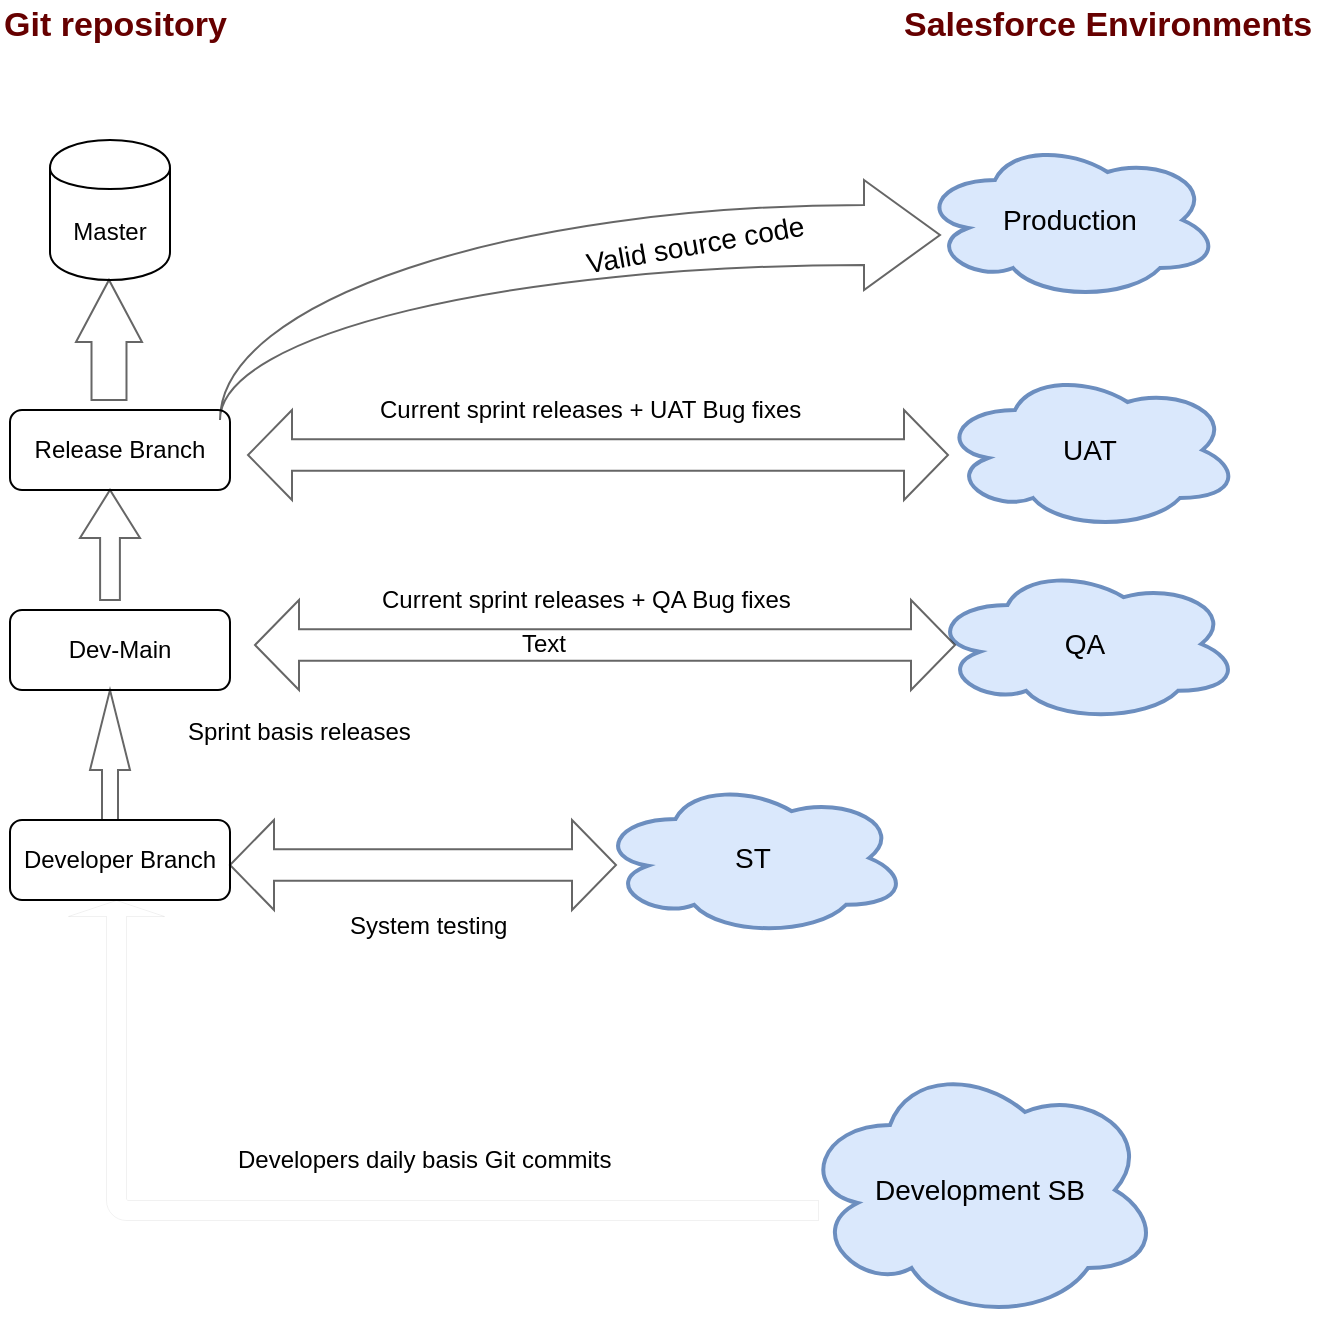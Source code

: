 <mxfile pages="1" version="11.2.5" type="github"><diagram id="ugZ9LgQXZQDwEc-XwA1F" name="Page-1"><mxGraphModel dx="924" dy="403" grid="1" gridSize="10" guides="1" tooltips="1" connect="1" arrows="1" fold="1" page="1" pageScale="1" pageWidth="850" pageHeight="1100" math="0" shadow="0"><root><mxCell id="0"/><mxCell id="1" parent="0"/><mxCell id="pKMbjU2xyeOJQkZC159j-1" value="Master" style="shape=cylinder;whiteSpace=wrap;html=1;boundedLbl=1;backgroundOutline=1;" parent="1" vertex="1"><mxGeometry x="75" y="90" width="60" height="70" as="geometry"/></mxCell><mxCell id="pKMbjU2xyeOJQkZC159j-2" value="Release Branch" style="rounded=1;whiteSpace=wrap;html=1;" parent="1" vertex="1"><mxGeometry x="55" y="225" width="110" height="40" as="geometry"/></mxCell><mxCell id="pKMbjU2xyeOJQkZC159j-3" value="Developer Branch" style="rounded=1;whiteSpace=wrap;html=1;" parent="1" vertex="1"><mxGeometry x="55" y="430" width="110" height="40" as="geometry"/></mxCell><mxCell id="pKMbjU2xyeOJQkZC159j-5" value="Production" style="ellipse;shape=cloud;strokeWidth=2;fontSize=14;whiteSpace=wrap;html=1;align=center;fillColor=#dae8fc;strokeColor=#6c8ebf;" parent="1" vertex="1"><mxGeometry x="510" y="90" width="150" height="80" as="geometry"/></mxCell><mxCell id="pKMbjU2xyeOJQkZC159j-6" value="&lt;font style=&quot;font-size: 17px&quot;&gt;&lt;b&gt;Salesforce Environments&amp;nbsp;&lt;/b&gt;&lt;/font&gt;" style="text;html=1;resizable=0;points=[];autosize=1;align=left;verticalAlign=top;spacingTop=-4;fontColor=#660000;" parent="1" vertex="1"><mxGeometry x="500" y="20" width="220" height="20" as="geometry"/></mxCell><mxCell id="pKMbjU2xyeOJQkZC159j-7" value="&lt;font style=&quot;font-size: 17px&quot;&gt;&lt;b&gt;Git repository&amp;nbsp;&lt;/b&gt;&lt;/font&gt;" style="text;html=1;resizable=0;points=[];autosize=1;align=left;verticalAlign=top;spacingTop=-4;fontColor=#660000;" parent="1" vertex="1"><mxGeometry x="50" y="20" width="130" height="20" as="geometry"/></mxCell><mxCell id="pKMbjU2xyeOJQkZC159j-8" value="UAT" style="ellipse;shape=cloud;strokeWidth=2;fontSize=14;whiteSpace=wrap;html=1;align=center;fillColor=#dae8fc;strokeColor=#6c8ebf;" parent="1" vertex="1"><mxGeometry x="520" y="205" width="150" height="80" as="geometry"/></mxCell><mxCell id="pKMbjU2xyeOJQkZC159j-9" value="QA" style="ellipse;shape=cloud;strokeWidth=2;fontSize=14;whiteSpace=wrap;html=1;align=center;fillColor=#dae8fc;strokeColor=#6c8ebf;" parent="1" vertex="1"><mxGeometry x="515" y="303" width="155" height="78" as="geometry"/></mxCell><mxCell id="pKMbjU2xyeOJQkZC159j-10" value="Development SB" style="ellipse;shape=cloud;strokeWidth=2;fontSize=14;whiteSpace=wrap;html=1;align=center;fillColor=#dae8fc;strokeColor=#6c8ebf;" parent="1" vertex="1"><mxGeometry x="450" y="550" width="180" height="130" as="geometry"/></mxCell><mxCell id="pKMbjU2xyeOJQkZC159j-11" value="Dev-Main" style="rounded=1;whiteSpace=wrap;html=1;" parent="1" vertex="1"><mxGeometry x="55" y="325" width="110" height="40" as="geometry"/></mxCell><mxCell id="pKMbjU2xyeOJQkZC159j-12" value="" style="html=1;shadow=0;dashed=1;align=center;verticalAlign=middle;shape=mxgraph.arrows2.bendArrow;dy=5;dx=8;notch=0;arrowHead=48;rounded=1;direction=north;opacity=60;strokeWidth=0;fillColor=none;" parent="1" vertex="1"><mxGeometry x="84" y="470" width="375" height="160" as="geometry"/></mxCell><mxCell id="pKMbjU2xyeOJQkZC159j-15" value="Developers daily basis Git commits&amp;nbsp;" style="text;html=1;resizable=0;points=[];autosize=1;align=left;verticalAlign=top;spacingTop=-4;" parent="1" vertex="1"><mxGeometry x="167" y="590" width="210" height="20" as="geometry"/></mxCell><mxCell id="pKMbjU2xyeOJQkZC159j-18" value="" style="html=1;shadow=0;dashed=0;align=center;verticalAlign=middle;shape=mxgraph.arrows2.arrow;dy=0.6;dx=40;direction=north;notch=0;rounded=0;strokeWidth=1;fillColor=none;opacity=60;" parent="1" vertex="1"><mxGeometry x="95" y="365" width="20" height="65" as="geometry"/></mxCell><mxCell id="pKMbjU2xyeOJQkZC159j-19" value="Sprint basis releases" style="text;html=1;resizable=0;points=[];autosize=1;align=left;verticalAlign=top;spacingTop=-4;" parent="1" vertex="1"><mxGeometry x="142" y="376" width="130" height="20" as="geometry"/></mxCell><mxCell id="pKMbjU2xyeOJQkZC159j-22" value="Text" style="text;html=1;resizable=0;points=[];autosize=1;align=left;verticalAlign=top;spacingTop=-4;" parent="1" vertex="1"><mxGeometry x="309" y="332" width="40" height="20" as="geometry"/></mxCell><mxCell id="pKMbjU2xyeOJQkZC159j-23" value="" style="html=1;shadow=0;dashed=0;align=center;verticalAlign=middle;shape=mxgraph.arrows2.twoWayArrow;dy=0.65;dx=22;rounded=0;strokeWidth=1;fillColor=none;opacity=60;" parent="1" vertex="1"><mxGeometry x="177.5" y="320" width="350" height="45" as="geometry"/></mxCell><mxCell id="pKMbjU2xyeOJQkZC159j-26" value="Current sprint releases + QA Bug fixes" style="text;html=1;resizable=0;points=[];autosize=1;align=left;verticalAlign=top;spacingTop=-4;" parent="1" vertex="1"><mxGeometry x="239" y="310" width="220" height="20" as="geometry"/></mxCell><mxCell id="pKMbjU2xyeOJQkZC159j-27" value="" style="html=1;shadow=0;dashed=0;align=center;verticalAlign=middle;shape=mxgraph.arrows2.arrow;dy=0.67;dx=24;direction=north;notch=0;rounded=0;strokeWidth=1;fillColor=none;opacity=60;" parent="1" vertex="1"><mxGeometry x="90" y="265" width="30" height="55" as="geometry"/></mxCell><mxCell id="pKMbjU2xyeOJQkZC159j-28" value="" style="html=1;shadow=0;dashed=0;align=center;verticalAlign=middle;shape=mxgraph.arrows2.twoWayArrow;dy=0.65;dx=22;rounded=0;strokeWidth=1;fillColor=none;opacity=60;" parent="1" vertex="1"><mxGeometry x="174" y="225" width="350" height="45" as="geometry"/></mxCell><mxCell id="pKMbjU2xyeOJQkZC159j-29" value="Current sprint releases + UAT Bug fixes" style="text;html=1;resizable=0;points=[];autosize=1;align=left;verticalAlign=top;spacingTop=-4;" parent="1" vertex="1"><mxGeometry x="237.5" y="215" width="230" height="20" as="geometry"/></mxCell><mxCell id="pKMbjU2xyeOJQkZC159j-33" value="" style="html=1;shadow=0;dashed=0;align=center;verticalAlign=middle;shape=mxgraph.arrows2.jumpInArrow;dy=15;dx=38;arrowHead=55;rounded=0;strokeWidth=1;fillColor=none;opacity=60;" parent="1" vertex="1"><mxGeometry x="160" y="110" width="360" height="120" as="geometry"/></mxCell><mxCell id="pKMbjU2xyeOJQkZC159j-34" value="&lt;font style=&quot;font-size: 14px&quot;&gt;Valid source code&lt;/font&gt;" style="text;html=1;resizable=0;points=[];autosize=1;align=left;verticalAlign=top;spacingTop=-4;rotation=-10;" parent="1" vertex="1"><mxGeometry x="340" y="130" width="130" height="20" as="geometry"/></mxCell><mxCell id="pKMbjU2xyeOJQkZC159j-35" value="" style="html=1;shadow=0;dashed=0;align=center;verticalAlign=middle;shape=mxgraph.arrows2.arrow;dy=0.47;dx=31;direction=north;notch=0;rounded=0;strokeWidth=1;fillColor=none;opacity=60;" parent="1" vertex="1"><mxGeometry x="88" y="160" width="33" height="60" as="geometry"/></mxCell><mxCell id="U-r_O4P5ikJAALDEmdnD-2" value="ST" style="ellipse;shape=cloud;strokeWidth=2;fontSize=14;whiteSpace=wrap;html=1;align=center;fillColor=#dae8fc;strokeColor=#6c8ebf;" vertex="1" parent="1"><mxGeometry x="349" y="410" width="155" height="78" as="geometry"/></mxCell><mxCell id="U-r_O4P5ikJAALDEmdnD-3" value="" style="html=1;shadow=0;dashed=0;align=center;verticalAlign=middle;shape=mxgraph.arrows2.twoWayArrow;dy=0.65;dx=22;rounded=0;strokeWidth=1;fillColor=none;opacity=60;" vertex="1" parent="1"><mxGeometry x="165" y="430" width="193" height="45" as="geometry"/></mxCell><mxCell id="U-r_O4P5ikJAALDEmdnD-4" value="System testing&amp;nbsp;" style="text;html=1;resizable=0;points=[];autosize=1;align=left;verticalAlign=top;spacingTop=-4;" vertex="1" parent="1"><mxGeometry x="223" y="473" width="100" height="20" as="geometry"/></mxCell></root></mxGraphModel></diagram></mxfile>